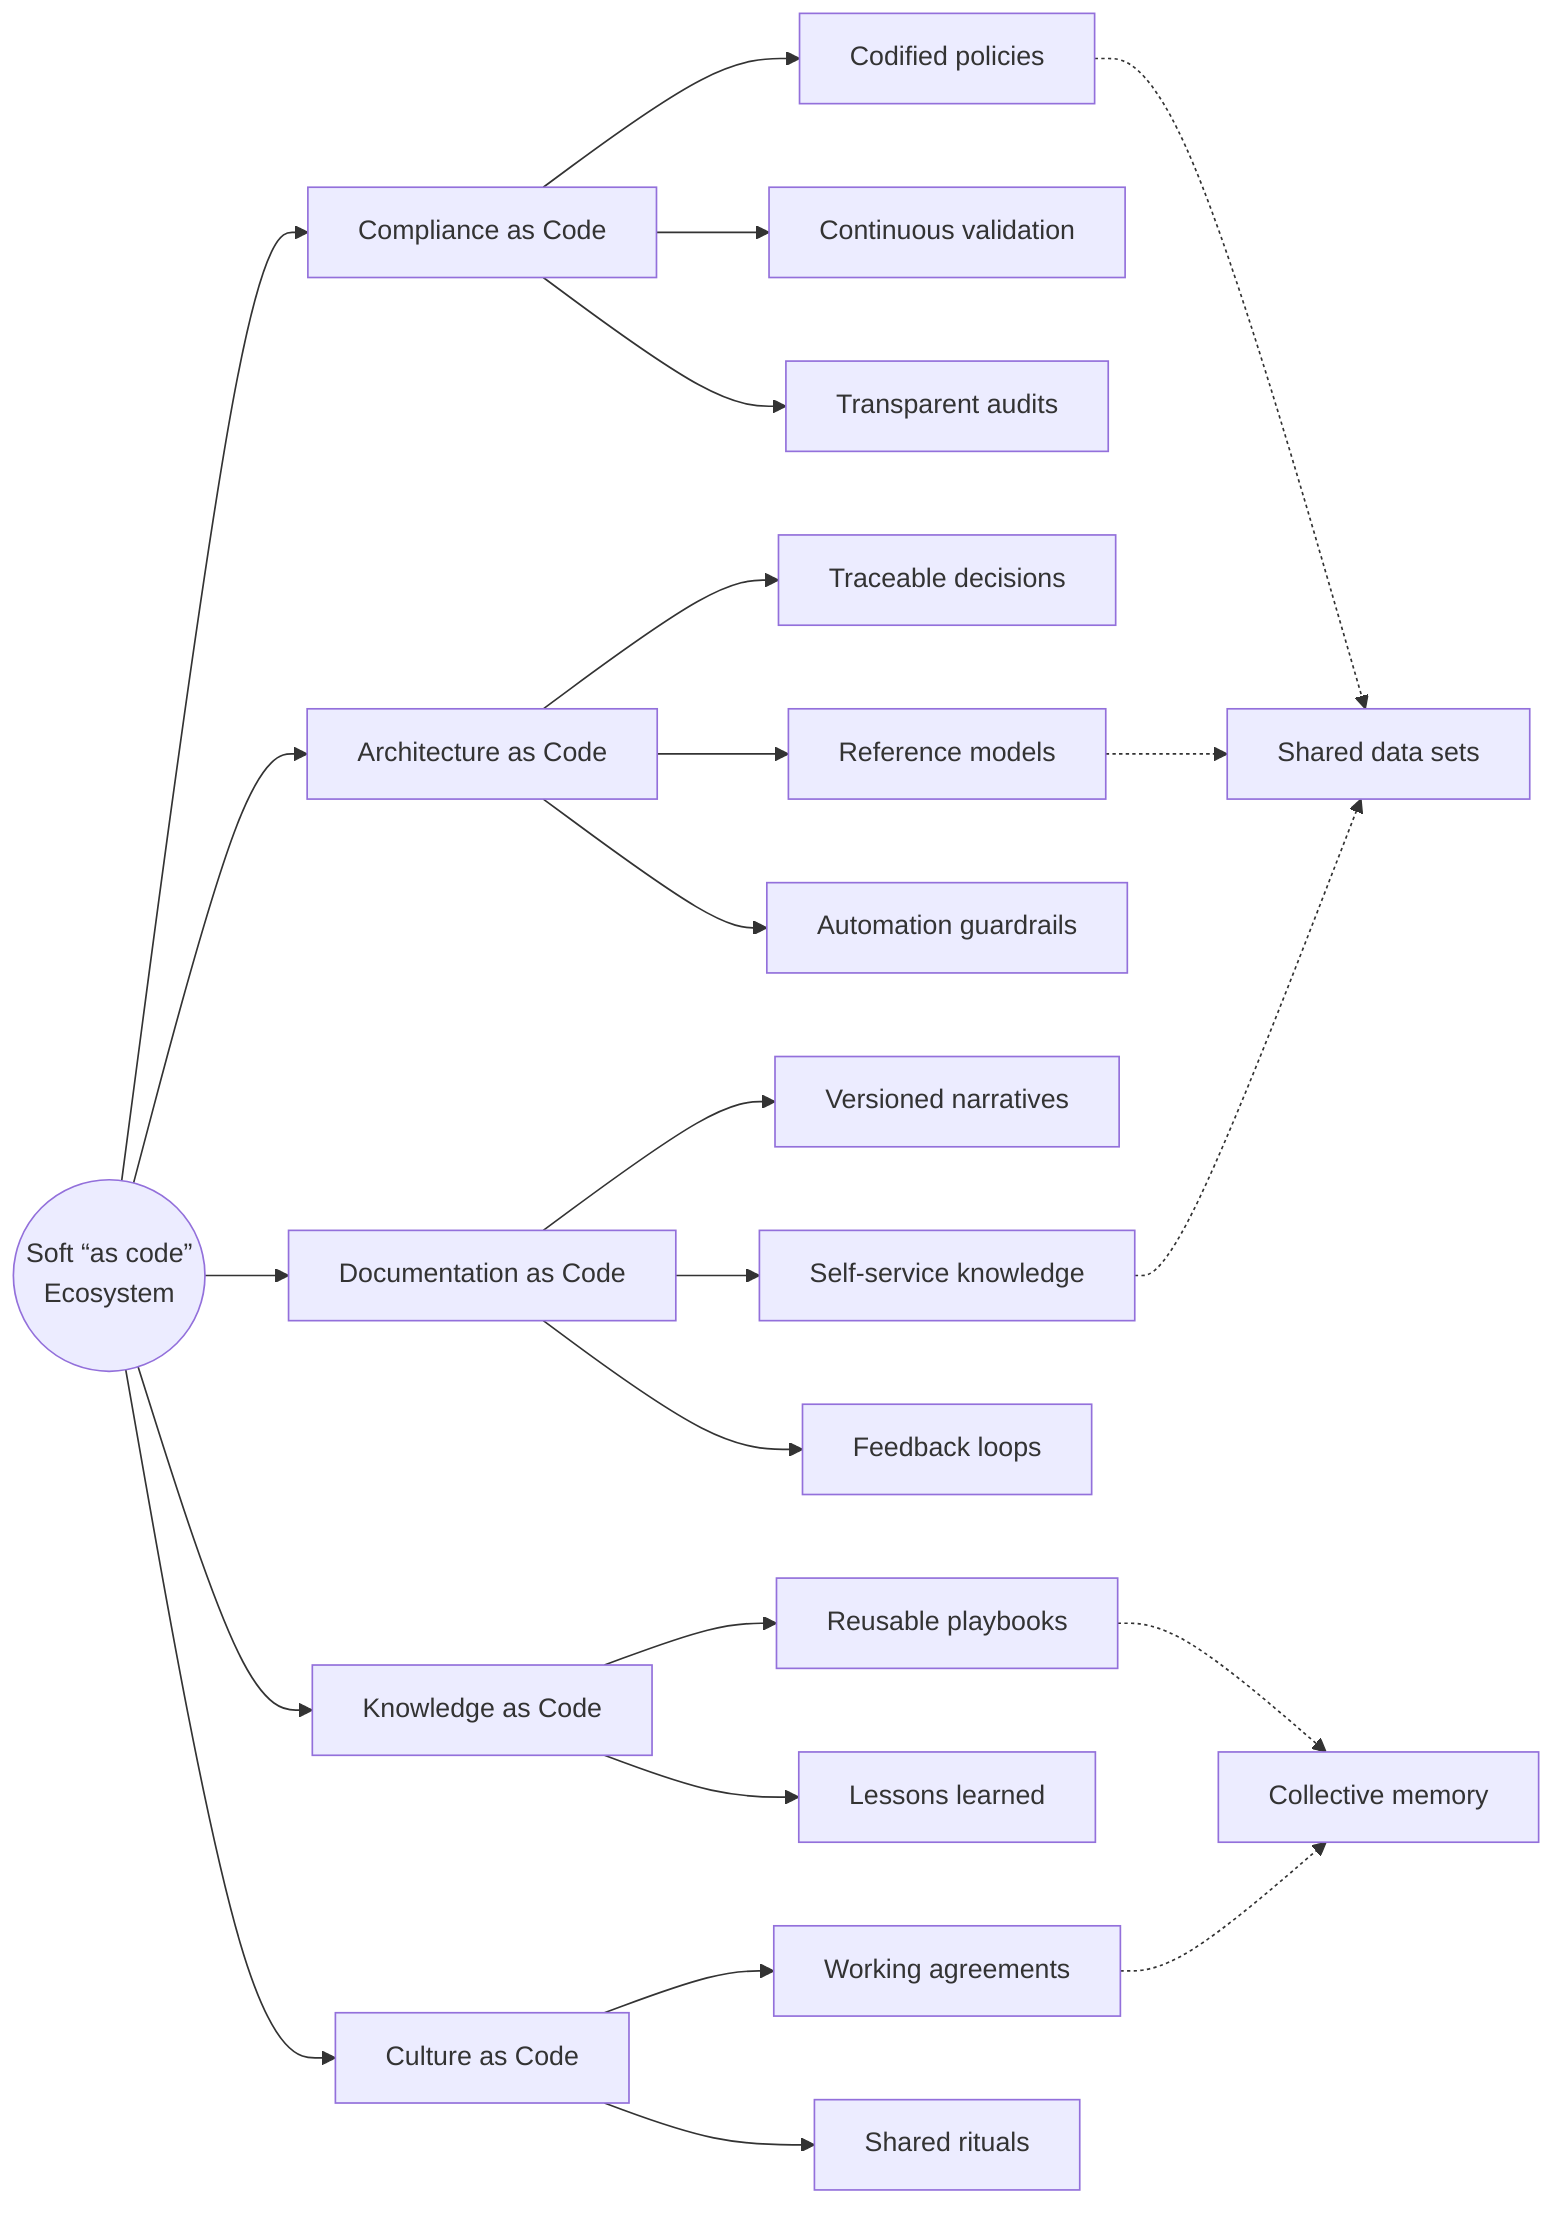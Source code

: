 graph LR
    A((Soft “as code”<br/>Ecosystem)):::kv-outline

    A --> C[Compliance as Code]:::kv-primary
    A --> R[Architecture as Code]:::kv-accent
    A --> D[Documentation as Code]:::kv-highlight
    A --> K[Knowledge as Code]:::kv-pattern
    A --> U[Culture as Code]:::kv-muted

    C --> C1[Codified policies]:::kv-elevated
    C --> C2[Continuous validation]:::kv-elevated
    C --> C3[Transparent audits]:::kv-elevated

    R --> R1[Traceable decisions]:::kv-elevated
    R --> R2[Reference models]:::kv-elevated
    R --> R3[Automation guardrails]:::kv-elevated

    D --> D1[Versioned narratives]:::kv-elevated
    D --> D2[Self-service knowledge]:::kv-elevated
    D --> D3[Feedback loops]:::kv-elevated

    K --> K1[Reusable playbooks]:::kv-elevated
    K --> K2[Lessons learned]:::kv-elevated

    U --> U1[Working agreements]:::kv-elevated
    U --> U2[Shared rituals]:::kv-elevated

    C1 -.-> S1[Shared data sets]:::kv-pattern
    R2 -.-> S1
    D2 -.-> S1
    K1 -.-> S2[Collective memory]:::kv-pattern
    U1 -.-> S2